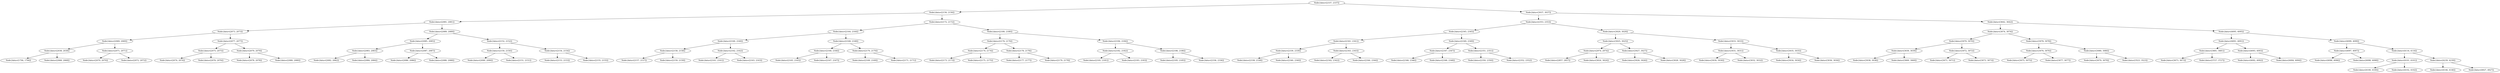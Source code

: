 digraph G{
1239493867 [label="Node{data=[2337, 2337]}"]
1239493867 -> 266250575
266250575 [label="Node{data=[2156, 2156]}"]
266250575 -> 673440394
673440394 [label="Node{data=[2081, 2081]}"]
673440394 -> 702691843
702691843 [label="Node{data=[2073, 2073]}"]
702691843 -> 1772408224
1772408224 [label="Node{data=[2069, 2069]}"]
1772408224 -> 332043530
332043530 [label="Node{data=[2038, 2038]}"]
332043530 -> 608834123
608834123 [label="Node{data=[1794, 1794]}"]
332043530 -> 473962211
473962211 [label="Node{data=[2068, 2068]}"]
1772408224 -> 1397096710
1397096710 [label="Node{data=[2071, 2071]}"]
1397096710 -> 342076577
342076577 [label="Node{data=[2070, 2070]}"]
1397096710 -> 1615805484
1615805484 [label="Node{data=[2072, 2072]}"]
702691843 -> 2082789832
2082789832 [label="Node{data=[2077, 2077]}"]
2082789832 -> 520726907
520726907 [label="Node{data=[2075, 2075]}"]
520726907 -> 369494175
369494175 [label="Node{data=[2074, 2074]}"]
520726907 -> 254933039
254933039 [label="Node{data=[2076, 2076]}"]
2082789832 -> 1434557080
1434557080 [label="Node{data=[2079, 2079]}"]
1434557080 -> 126989090
126989090 [label="Node{data=[2078, 2078]}"]
1434557080 -> 569708991
569708991 [label="Node{data=[2080, 2080]}"]
673440394 -> 554005806
554005806 [label="Node{data=[2089, 2089]}"]
554005806 -> 2022272716
2022272716 [label="Node{data=[2085, 2085]}"]
2022272716 -> 1921763932
1921763932 [label="Node{data=[2083, 2083]}"]
1921763932 -> 2080003419
2080003419 [label="Node{data=[2082, 2082]}"]
1921763932 -> 1910305551
1910305551 [label="Node{data=[2084, 2084]}"]
2022272716 -> 1108352246
1108352246 [label="Node{data=[2087, 2087]}"]
1108352246 -> 1860564930
1860564930 [label="Node{data=[2086, 2086]}"]
1108352246 -> 1193031624
1193031624 [label="Node{data=[2088, 2088]}"]
554005806 -> 1364127919
1364127919 [label="Node{data=[2152, 2152]}"]
1364127919 -> 335258076
335258076 [label="Node{data=[2150, 2150]}"]
335258076 -> 1382096774
1382096774 [label="Node{data=[2090, 2090]}"]
335258076 -> 1952829557
1952829557 [label="Node{data=[2151, 2151]}"]
1364127919 -> 1384685022
1384685022 [label="Node{data=[2154, 2154]}"]
1384685022 -> 481501970
481501970 [label="Node{data=[2153, 2153]}"]
1384685022 -> 1190429229
1190429229 [label="Node{data=[2155, 2155]}"]
266250575 -> 474486014
474486014 [label="Node{data=[2172, 2172]}"]
474486014 -> 171449540
171449540 [label="Node{data=[2164, 2164]}"]
171449540 -> 261489954
261489954 [label="Node{data=[2160, 2160]}"]
261489954 -> 1838222103
1838222103 [label="Node{data=[2158, 2158]}"]
1838222103 -> 824319423
824319423 [label="Node{data=[2157, 2157]}"]
1838222103 -> 2067196259
2067196259 [label="Node{data=[2159, 2159]}"]
261489954 -> 1144409138
1144409138 [label="Node{data=[2162, 2162]}"]
1144409138 -> 563752464
563752464 [label="Node{data=[2161, 2161]}"]
1144409138 -> 15995001
15995001 [label="Node{data=[2163, 2163]}"]
171449540 -> 1279630581
1279630581 [label="Node{data=[2168, 2168]}"]
1279630581 -> 979635859
979635859 [label="Node{data=[2166, 2166]}"]
979635859 -> 1258184033
1258184033 [label="Node{data=[2165, 2165]}"]
979635859 -> 1781132191
1781132191 [label="Node{data=[2167, 2167]}"]
1279630581 -> 174813211
174813211 [label="Node{data=[2170, 2170]}"]
174813211 -> 283240275
283240275 [label="Node{data=[2169, 2169]}"]
174813211 -> 684500347
684500347 [label="Node{data=[2171, 2171]}"]
474486014 -> 228378350
228378350 [label="Node{data=[2180, 2180]}"]
228378350 -> 1554416878
1554416878 [label="Node{data=[2176, 2176]}"]
1554416878 -> 1130511190
1130511190 [label="Node{data=[2174, 2174]}"]
1130511190 -> 248035644
248035644 [label="Node{data=[2173, 2173]}"]
1130511190 -> 1703458237
1703458237 [label="Node{data=[2175, 2175]}"]
1554416878 -> 232901654
232901654 [label="Node{data=[2178, 2178]}"]
232901654 -> 1603006071
1603006071 [label="Node{data=[2177, 2177]}"]
232901654 -> 339852771
339852771 [label="Node{data=[2179, 2179]}"]
228378350 -> 876926859
876926859 [label="Node{data=[2184, 2184]}"]
876926859 -> 927349865
927349865 [label="Node{data=[2182, 2182]}"]
927349865 -> 935236768
935236768 [label="Node{data=[2181, 2181]}"]
927349865 -> 780769553
780769553 [label="Node{data=[2183, 2183]}"]
876926859 -> 1021574084
1021574084 [label="Node{data=[2186, 2186]}"]
1021574084 -> 977284421
977284421 [label="Node{data=[2185, 2185]}"]
1021574084 -> 2040046905
2040046905 [label="Node{data=[2336, 2336]}"]
1239493867 -> 456911370
456911370 [label="Node{data=[3037, 3037]}"]
456911370 -> 941952882
941952882 [label="Node{data=[2353, 2353]}"]
941952882 -> 53749558
53749558 [label="Node{data=[2345, 2345]}"]
53749558 -> 1069153028
1069153028 [label="Node{data=[2341, 2341]}"]
1069153028 -> 2065050947
2065050947 [label="Node{data=[2339, 2339]}"]
2065050947 -> 1800991692
1800991692 [label="Node{data=[2338, 2338]}"]
2065050947 -> 1240953862
1240953862 [label="Node{data=[2340, 2340]}"]
1069153028 -> 963037159
963037159 [label="Node{data=[2343, 2343]}"]
963037159 -> 1934662077
1934662077 [label="Node{data=[2342, 2342]}"]
963037159 -> 1606079112
1606079112 [label="Node{data=[2344, 2344]}"]
53749558 -> 757062205
757062205 [label="Node{data=[2349, 2349]}"]
757062205 -> 583629190
583629190 [label="Node{data=[2347, 2347]}"]
583629190 -> 1428390163
1428390163 [label="Node{data=[2346, 2346]}"]
583629190 -> 1543776173
1543776173 [label="Node{data=[2348, 2348]}"]
757062205 -> 253345826
253345826 [label="Node{data=[2351, 2351]}"]
253345826 -> 1727368462
1727368462 [label="Node{data=[2350, 2350]}"]
253345826 -> 790078426
790078426 [label="Node{data=[2352, 2352]}"]
941952882 -> 1389613274
1389613274 [label="Node{data=[3029, 3029]}"]
1389613274 -> 319423090
319423090 [label="Node{data=[3025, 3025]}"]
319423090 -> 1507680480
1507680480 [label="Node{data=[2974, 2974]}"]
1507680480 -> 1262883186
1262883186 [label="Node{data=[2857, 2857]}"]
1507680480 -> 123690432
123690432 [label="Node{data=[3024, 3024]}"]
319423090 -> 1141229259
1141229259 [label="Node{data=[3027, 3027]}"]
1141229259 -> 1986880715
1986880715 [label="Node{data=[3026, 3026]}"]
1141229259 -> 224077557
224077557 [label="Node{data=[3028, 3028]}"]
1389613274 -> 1889000387
1889000387 [label="Node{data=[3033, 3033]}"]
1889000387 -> 441346180
441346180 [label="Node{data=[3031, 3031]}"]
441346180 -> 119020602
119020602 [label="Node{data=[3030, 3030]}"]
441346180 -> 1394671266
1394671266 [label="Node{data=[3032, 3032]}"]
1889000387 -> 489127622
489127622 [label="Node{data=[3035, 3035]}"]
489127622 -> 1950629806
1950629806 [label="Node{data=[3034, 3034]}"]
489127622 -> 863634640
863634640 [label="Node{data=[3036, 3036]}"]
456911370 -> 1744513523
1744513523 [label="Node{data=[3642, 3642]}"]
1744513523 -> 1091349124
1091349124 [label="Node{data=[3074, 3074]}"]
1091349124 -> 350241860
350241860 [label="Node{data=[3070, 3070]}"]
350241860 -> 2011139724
2011139724 [label="Node{data=[3039, 3039]}"]
2011139724 -> 1230345525
1230345525 [label="Node{data=[3038, 3038]}"]
2011139724 -> 1839816209
1839816209 [label="Node{data=[3069, 3069]}"]
350241860 -> 2080241028
2080241028 [label="Node{data=[3072, 3072]}"]
2080241028 -> 1885187993
1885187993 [label="Node{data=[3071, 3071]}"]
2080241028 -> 365195418
365195418 [label="Node{data=[3073, 3073]}"]
1091349124 -> 851111397
851111397 [label="Node{data=[3078, 3078]}"]
851111397 -> 654278627
654278627 [label="Node{data=[3076, 3076]}"]
654278627 -> 1002646978
1002646978 [label="Node{data=[3075, 3075]}"]
654278627 -> 221633152
221633152 [label="Node{data=[3077, 3077]}"]
851111397 -> 1753598726
1753598726 [label="Node{data=[3080, 3080]}"]
1753598726 -> 903389586
903389586 [label="Node{data=[3079, 3079]}"]
1753598726 -> 399980502
399980502 [label="Node{data=[3523, 3523]}"]
1744513523 -> 882187894
882187894 [label="Node{data=[4095, 4095]}"]
882187894 -> 1913536025
1913536025 [label="Node{data=[4091, 4091]}"]
1913536025 -> 36361723
36361723 [label="Node{data=[3681, 3681]}"]
36361723 -> 745352175
745352175 [label="Node{data=[3673, 3673]}"]
36361723 -> 815265466
815265466 [label="Node{data=[3727, 3727]}"]
1913536025 -> 862648391
862648391 [label="Node{data=[4093, 4093]}"]
862648391 -> 1731950300
1731950300 [label="Node{data=[4092, 4092]}"]
862648391 -> 583797639
583797639 [label="Node{data=[4094, 4094]}"]
882187894 -> 761334594
761334594 [label="Node{data=[4099, 4099]}"]
761334594 -> 1236104809
1236104809 [label="Node{data=[4097, 4097]}"]
1236104809 -> 1964798998
1964798998 [label="Node{data=[4096, 4096]}"]
1236104809 -> 936298753
936298753 [label="Node{data=[4098, 4098]}"]
761334594 -> 307298209
307298209 [label="Node{data=[4116, 4116]}"]
307298209 -> 820829628
820829628 [label="Node{data=[4101, 4101]}"]
820829628 -> 642167667
642167667 [label="Node{data=[4100, 4100]}"]
820829628 -> 1728176251
1728176251 [label="Node{data=[4102, 4102]}"]
307298209 -> 1916384973
1916384973 [label="Node{data=[4239, 4239]}"]
1916384973 -> 619615243
619615243 [label="Node{data=[4146, 4146]}"]
1916384973 -> 933258958
933258958 [label="Node{data=[4927, 4927]}"]
}
